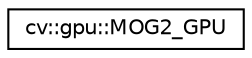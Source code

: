 digraph "Graphical Class Hierarchy"
{
 // LATEX_PDF_SIZE
  edge [fontname="Helvetica",fontsize="10",labelfontname="Helvetica",labelfontsize="10"];
  node [fontname="Helvetica",fontsize="10",shape=record];
  rankdir="LR";
  Node0 [label="cv::gpu::MOG2_GPU",height=0.2,width=0.4,color="black", fillcolor="white", style="filled",URL="$classcv_1_1gpu_1_1_m_o_g2___g_p_u.html",tooltip=" "];
}
